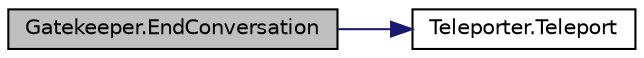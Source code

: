 digraph "Gatekeeper.EndConversation"
{
  edge [fontname="Helvetica",fontsize="10",labelfontname="Helvetica",labelfontsize="10"];
  node [fontname="Helvetica",fontsize="10",shape=record];
  rankdir="LR";
  Node0 [label="Gatekeeper.EndConversation",height=0.2,width=0.4,color="black", fillcolor="grey75", style="filled", fontcolor="black"];
  Node0 -> Node1 [color="midnightblue",fontsize="10",style="solid",fontname="Helvetica"];
  Node1 [label="Teleporter.Teleport",height=0.2,width=0.4,color="black", fillcolor="white", style="filled",URL="$class_teleporter.html#af349f268ccb48c56595b978409fdfe1c",tooltip="Teleports a character group for a target destination "];
}
